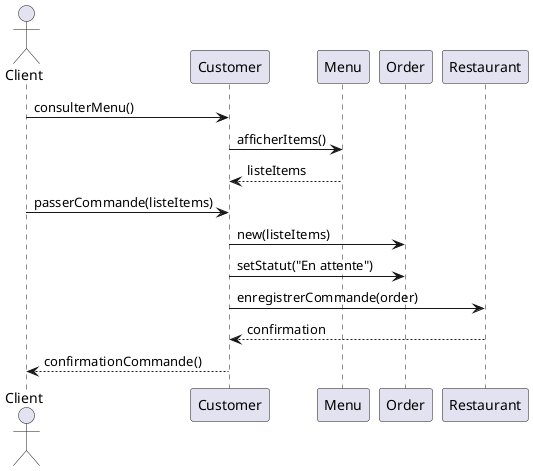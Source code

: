 
@startuml
actor Client
participant "Customer" as Customer
participant "Menu" as Menu
participant "Order" as Order
participant "Restaurant" as Restaurant

Client -> Customer : consulterMenu()
Customer -> Menu : afficherItems()
Menu --> Customer : listeItems

Client -> Customer : passerCommande(listeItems)
Customer -> Order : new(listeItems)
Customer -> Order : setStatut("En attente")
Customer -> Restaurant : enregistrerCommande(order)
Restaurant --> Customer : confirmation
Customer --> Client : confirmationCommande()
@enduml
